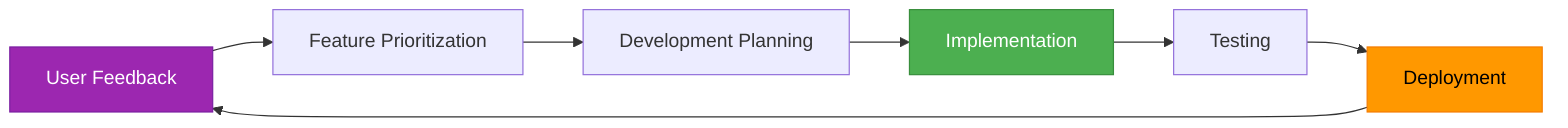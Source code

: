 graph LR
    A["User Feedback"] --> B["Feature Prioritization"]
    B --> C["Development Planning"]
    C --> D["Implementation"]
    D --> E["Testing"]
    E --> F["Deployment"]
    F --> A
    
    style A fill:#9C27B0,stroke:#7B1FA2,color:white
    style D fill:#4CAF50,stroke:#388E3C,color:white
    style F fill:#FF9800,stroke:#F57C00,color:black